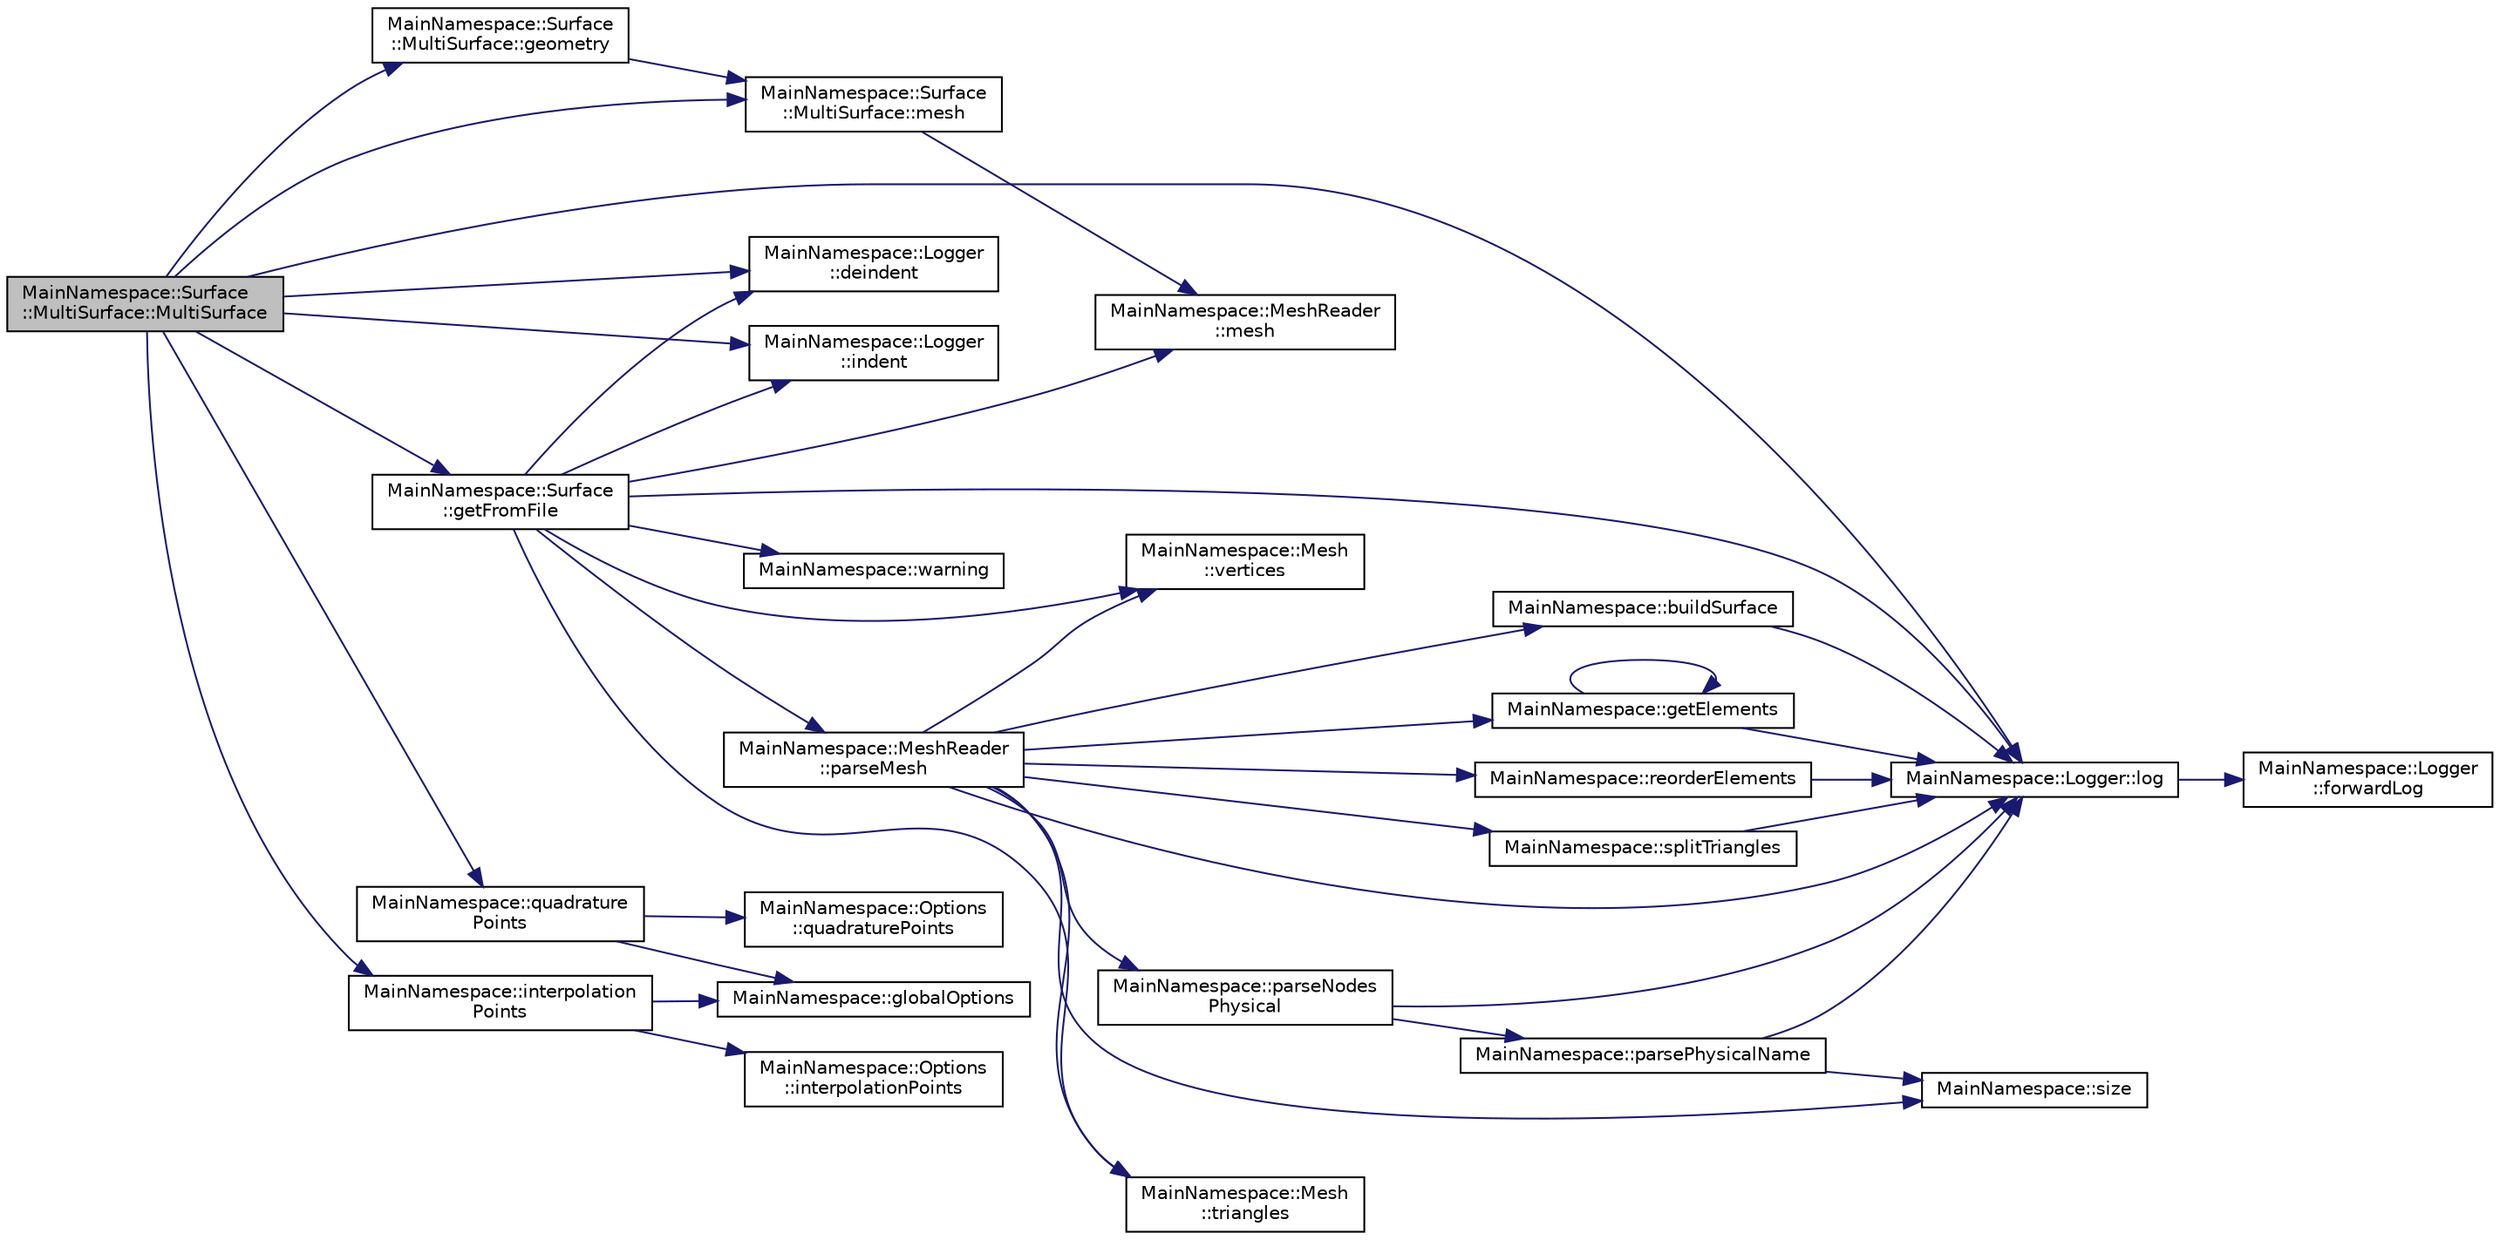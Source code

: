 digraph "MainNamespace::Surface::MultiSurface::MultiSurface"
{
 // INTERACTIVE_SVG=YES
 // LATEX_PDF_SIZE
  edge [fontname="Helvetica",fontsize="10",labelfontname="Helvetica",labelfontsize="10"];
  node [fontname="Helvetica",fontsize="10",shape=record];
  rankdir="LR";
  Node1 [label="MainNamespace::Surface\l::MultiSurface::MultiSurface",height=0.2,width=0.4,color="black", fillcolor="grey75", style="filled", fontcolor="black",tooltip="Contructor. Parse a mesh file in gmsh format and build the global mesh."];
  Node1 -> Node2 [color="midnightblue",fontsize="10",style="solid",fontname="Helvetica"];
  Node2 [label="MainNamespace::Logger\l::deindent",height=0.2,width=0.4,color="black", fillcolor="white", style="filled",URL="$namespace_main_namespace_1_1_logger.html#aa944c5f3d2370658d600e4e9b5d1b270",tooltip="Decrease indentation level in the logger."];
  Node1 -> Node3 [color="midnightblue",fontsize="10",style="solid",fontname="Helvetica"];
  Node3 [label="MainNamespace::Surface\l::MultiSurface::geometry",height=0.2,width=0.4,color="black", fillcolor="white", style="filled",URL="$class_main_namespace_1_1_surface_1_1_multi_surface.html#ab64975d85c8c58576590072b66fd7c9f",tooltip=" "];
  Node3 -> Node4 [color="midnightblue",fontsize="10",style="solid",fontname="Helvetica"];
  Node4 [label="MainNamespace::Surface\l::MultiSurface::mesh",height=0.2,width=0.4,color="black", fillcolor="white", style="filled",URL="$class_main_namespace_1_1_surface_1_1_multi_surface.html#ab879b2422c1c86a5d5beea4cb8a17210",tooltip=" "];
  Node4 -> Node5 [color="midnightblue",fontsize="10",style="solid",fontname="Helvetica"];
  Node5 [label="MainNamespace::MeshReader\l::mesh",height=0.2,width=0.4,color="black", fillcolor="white", style="filled",URL="$class_main_namespace_1_1_mesh_reader.html#a8311a1d62c5eced1bf7162a0f1f00687",tooltip=" "];
  Node1 -> Node6 [color="midnightblue",fontsize="10",style="solid",fontname="Helvetica"];
  Node6 [label="MainNamespace::Surface\l::getFromFile",height=0.2,width=0.4,color="black", fillcolor="white", style="filled",URL="$namespace_main_namespace_1_1_surface.html#a4c0c8122fd15716950c73989302ffdc3",tooltip=" "];
  Node6 -> Node2 [color="midnightblue",fontsize="10",style="solid",fontname="Helvetica"];
  Node6 -> Node7 [color="midnightblue",fontsize="10",style="solid",fontname="Helvetica"];
  Node7 [label="MainNamespace::Logger\l::indent",height=0.2,width=0.4,color="black", fillcolor="white", style="filled",URL="$namespace_main_namespace_1_1_logger.html#a298c090b2004381330b603cb50d25fc8",tooltip="Increase indentation level in the logger."];
  Node6 -> Node8 [color="midnightblue",fontsize="10",style="solid",fontname="Helvetica"];
  Node8 [label="MainNamespace::Logger::log",height=0.2,width=0.4,color="black", fillcolor="white", style="filled",URL="$namespace_main_namespace_1_1_logger.html#afbb4cc2d8b498e71fcb228f0da8309a1",tooltip=" "];
  Node8 -> Node9 [color="midnightblue",fontsize="10",style="solid",fontname="Helvetica"];
  Node9 [label="MainNamespace::Logger\l::forwardLog",height=0.2,width=0.4,color="black", fillcolor="white", style="filled",URL="$namespace_main_namespace_1_1_logger.html#af052b0198f333fca77f0837a511ec7f7",tooltip=" "];
  Node6 -> Node5 [color="midnightblue",fontsize="10",style="solid",fontname="Helvetica"];
  Node6 -> Node10 [color="midnightblue",fontsize="10",style="solid",fontname="Helvetica"];
  Node10 [label="MainNamespace::MeshReader\l::parseMesh",height=0.2,width=0.4,color="black", fillcolor="white", style="filled",URL="$class_main_namespace_1_1_mesh_reader.html#a05a6ac577d6a74ddc0f355a83d7ad442",tooltip="Parse a gmsh mesh file into a surface3d structure. The mesh_ object is filled in the appropriate way."];
  Node10 -> Node11 [color="midnightblue",fontsize="10",style="solid",fontname="Helvetica"];
  Node11 [label="MainNamespace::buildSurface",height=0.2,width=0.4,color="black", fillcolor="white", style="filled",URL="$namespace_main_namespace.html#a8fc1ba5863e4a27ba20d60aaecafe847",tooltip=" "];
  Node11 -> Node8 [color="midnightblue",fontsize="10",style="solid",fontname="Helvetica"];
  Node10 -> Node12 [color="midnightblue",fontsize="10",style="solid",fontname="Helvetica"];
  Node12 [label="MainNamespace::getElements",height=0.2,width=0.4,color="black", fillcolor="white", style="filled",URL="$namespace_main_namespace.html#abbbf8199881e62d39394f4814789a8fd",tooltip=" "];
  Node12 -> Node12 [color="midnightblue",fontsize="10",style="solid",fontname="Helvetica"];
  Node12 -> Node8 [color="midnightblue",fontsize="10",style="solid",fontname="Helvetica"];
  Node10 -> Node8 [color="midnightblue",fontsize="10",style="solid",fontname="Helvetica"];
  Node10 -> Node13 [color="midnightblue",fontsize="10",style="solid",fontname="Helvetica"];
  Node13 [label="MainNamespace::parseNodes\lPhysical",height=0.2,width=0.4,color="black", fillcolor="white", style="filled",URL="$namespace_main_namespace.html#ad7a4c5eb8035073775288c956070c5f3",tooltip=" "];
  Node13 -> Node8 [color="midnightblue",fontsize="10",style="solid",fontname="Helvetica"];
  Node13 -> Node14 [color="midnightblue",fontsize="10",style="solid",fontname="Helvetica"];
  Node14 [label="MainNamespace::parsePhysicalName",height=0.2,width=0.4,color="black", fillcolor="white", style="filled",URL="$namespace_main_namespace.html#a5ff9eb55a67d7471d1293fd26d21e347",tooltip=" "];
  Node14 -> Node8 [color="midnightblue",fontsize="10",style="solid",fontname="Helvetica"];
  Node14 -> Node15 [color="midnightblue",fontsize="10",style="solid",fontname="Helvetica"];
  Node15 [label="MainNamespace::size",height=0.2,width=0.4,color="black", fillcolor="white", style="filled",URL="$namespace_main_namespace.html#a8104aa37d7d31758ac725060a96f07d9",tooltip=" "];
  Node10 -> Node16 [color="midnightblue",fontsize="10",style="solid",fontname="Helvetica"];
  Node16 [label="MainNamespace::reorderElements",height=0.2,width=0.4,color="black", fillcolor="white", style="filled",URL="$namespace_main_namespace.html#a9c92d3b0aaa6902a4344c09e7f37f8c7",tooltip=" "];
  Node16 -> Node8 [color="midnightblue",fontsize="10",style="solid",fontname="Helvetica"];
  Node10 -> Node15 [color="midnightblue",fontsize="10",style="solid",fontname="Helvetica"];
  Node10 -> Node17 [color="midnightblue",fontsize="10",style="solid",fontname="Helvetica"];
  Node17 [label="MainNamespace::splitTriangles",height=0.2,width=0.4,color="black", fillcolor="white", style="filled",URL="$namespace_main_namespace.html#a09e58672af691ec8ebddbda7094dd11f",tooltip=" "];
  Node17 -> Node8 [color="midnightblue",fontsize="10",style="solid",fontname="Helvetica"];
  Node10 -> Node18 [color="midnightblue",fontsize="10",style="solid",fontname="Helvetica"];
  Node18 [label="MainNamespace::Mesh\l::triangles",height=0.2,width=0.4,color="black", fillcolor="white", style="filled",URL="$struct_main_namespace_1_1_mesh.html#a9e3b353180a3b67dc149e8703c164bc3",tooltip="Getter."];
  Node10 -> Node19 [color="midnightblue",fontsize="10",style="solid",fontname="Helvetica"];
  Node19 [label="MainNamespace::Mesh\l::vertices",height=0.2,width=0.4,color="black", fillcolor="white", style="filled",URL="$struct_main_namespace_1_1_mesh.html#ab0133714e18c8aaee3deb84910cef54c",tooltip="Getter."];
  Node6 -> Node18 [color="midnightblue",fontsize="10",style="solid",fontname="Helvetica"];
  Node6 -> Node19 [color="midnightblue",fontsize="10",style="solid",fontname="Helvetica"];
  Node6 -> Node20 [color="midnightblue",fontsize="10",style="solid",fontname="Helvetica"];
  Node20 [label="MainNamespace::warning",height=0.2,width=0.4,color="black", fillcolor="white", style="filled",URL="$namespace_main_namespace.html#a963bb0fc1186abae512b8fde5e8a078c",tooltip="Distribution warning (about h2lib and gmsh)."];
  Node1 -> Node7 [color="midnightblue",fontsize="10",style="solid",fontname="Helvetica"];
  Node1 -> Node21 [color="midnightblue",fontsize="10",style="solid",fontname="Helvetica"];
  Node21 [label="MainNamespace::interpolation\lPoints",height=0.2,width=0.4,color="black", fillcolor="white", style="filled",URL="$namespace_main_namespace.html#a532a4d5934d8db064f36b2c1de35adc6",tooltip=" "];
  Node21 -> Node22 [color="midnightblue",fontsize="10",style="solid",fontname="Helvetica"];
  Node22 [label="MainNamespace::globalOptions",height=0.2,width=0.4,color="black", fillcolor="white", style="filled",URL="$namespace_main_namespace.html#a6fd76e14adc7d23a9822334cb389b369",tooltip=" "];
  Node21 -> Node23 [color="midnightblue",fontsize="10",style="solid",fontname="Helvetica"];
  Node23 [label="MainNamespace::Options\l::interpolationPoints",height=0.2,width=0.4,color="black", fillcolor="white", style="filled",URL="$struct_main_namespace_1_1_options.html#adbe1881e6e24f021d2608257b156e68f",tooltip=" "];
  Node1 -> Node8 [color="midnightblue",fontsize="10",style="solid",fontname="Helvetica"];
  Node1 -> Node4 [color="midnightblue",fontsize="10",style="solid",fontname="Helvetica"];
  Node1 -> Node24 [color="midnightblue",fontsize="10",style="solid",fontname="Helvetica"];
  Node24 [label="MainNamespace::quadrature\lPoints",height=0.2,width=0.4,color="black", fillcolor="white", style="filled",URL="$namespace_main_namespace.html#a1406ef30c6be1a9eb467816516b32028",tooltip=" "];
  Node24 -> Node22 [color="midnightblue",fontsize="10",style="solid",fontname="Helvetica"];
  Node24 -> Node25 [color="midnightblue",fontsize="10",style="solid",fontname="Helvetica"];
  Node25 [label="MainNamespace::Options\l::quadraturePoints",height=0.2,width=0.4,color="black", fillcolor="white", style="filled",URL="$struct_main_namespace_1_1_options.html#a13e08a72c9531b3e5ba442ca4e0a7377",tooltip=" "];
}
